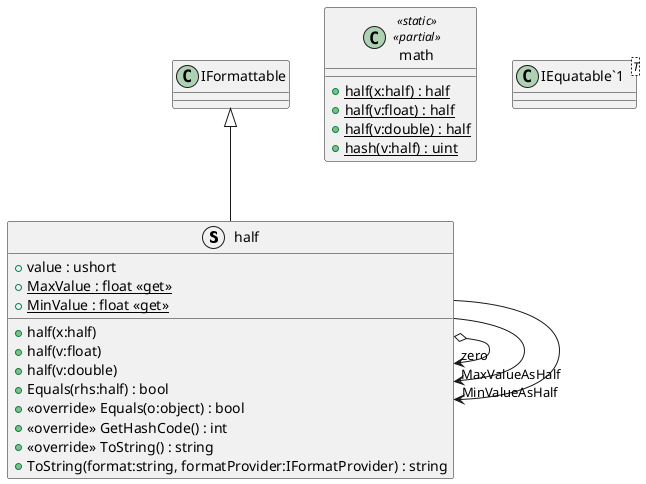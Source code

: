 @startuml
struct half {
    + value : ushort
    + {static} MaxValue : float <<get>>
    + {static} MinValue : float <<get>>
    + half(x:half)
    + half(v:float)
    + half(v:double)
    + Equals(rhs:half) : bool
    + <<override>> Equals(o:object) : bool
    + <<override>> GetHashCode() : int
    + <<override>> ToString() : string
    + ToString(format:string, formatProvider:IFormatProvider) : string
}
class math <<static>> <<partial>> {
    + {static} half(x:half) : half
    + {static} half(v:float) : half
    + {static} half(v:double) : half
    + {static} hash(v:half) : uint
}
class "IEquatable`1"<T> {
}
IFormattable <|-- half
half o-> "zero" half
half --> "MaxValueAsHalf" half
half --> "MinValueAsHalf" half
@enduml
